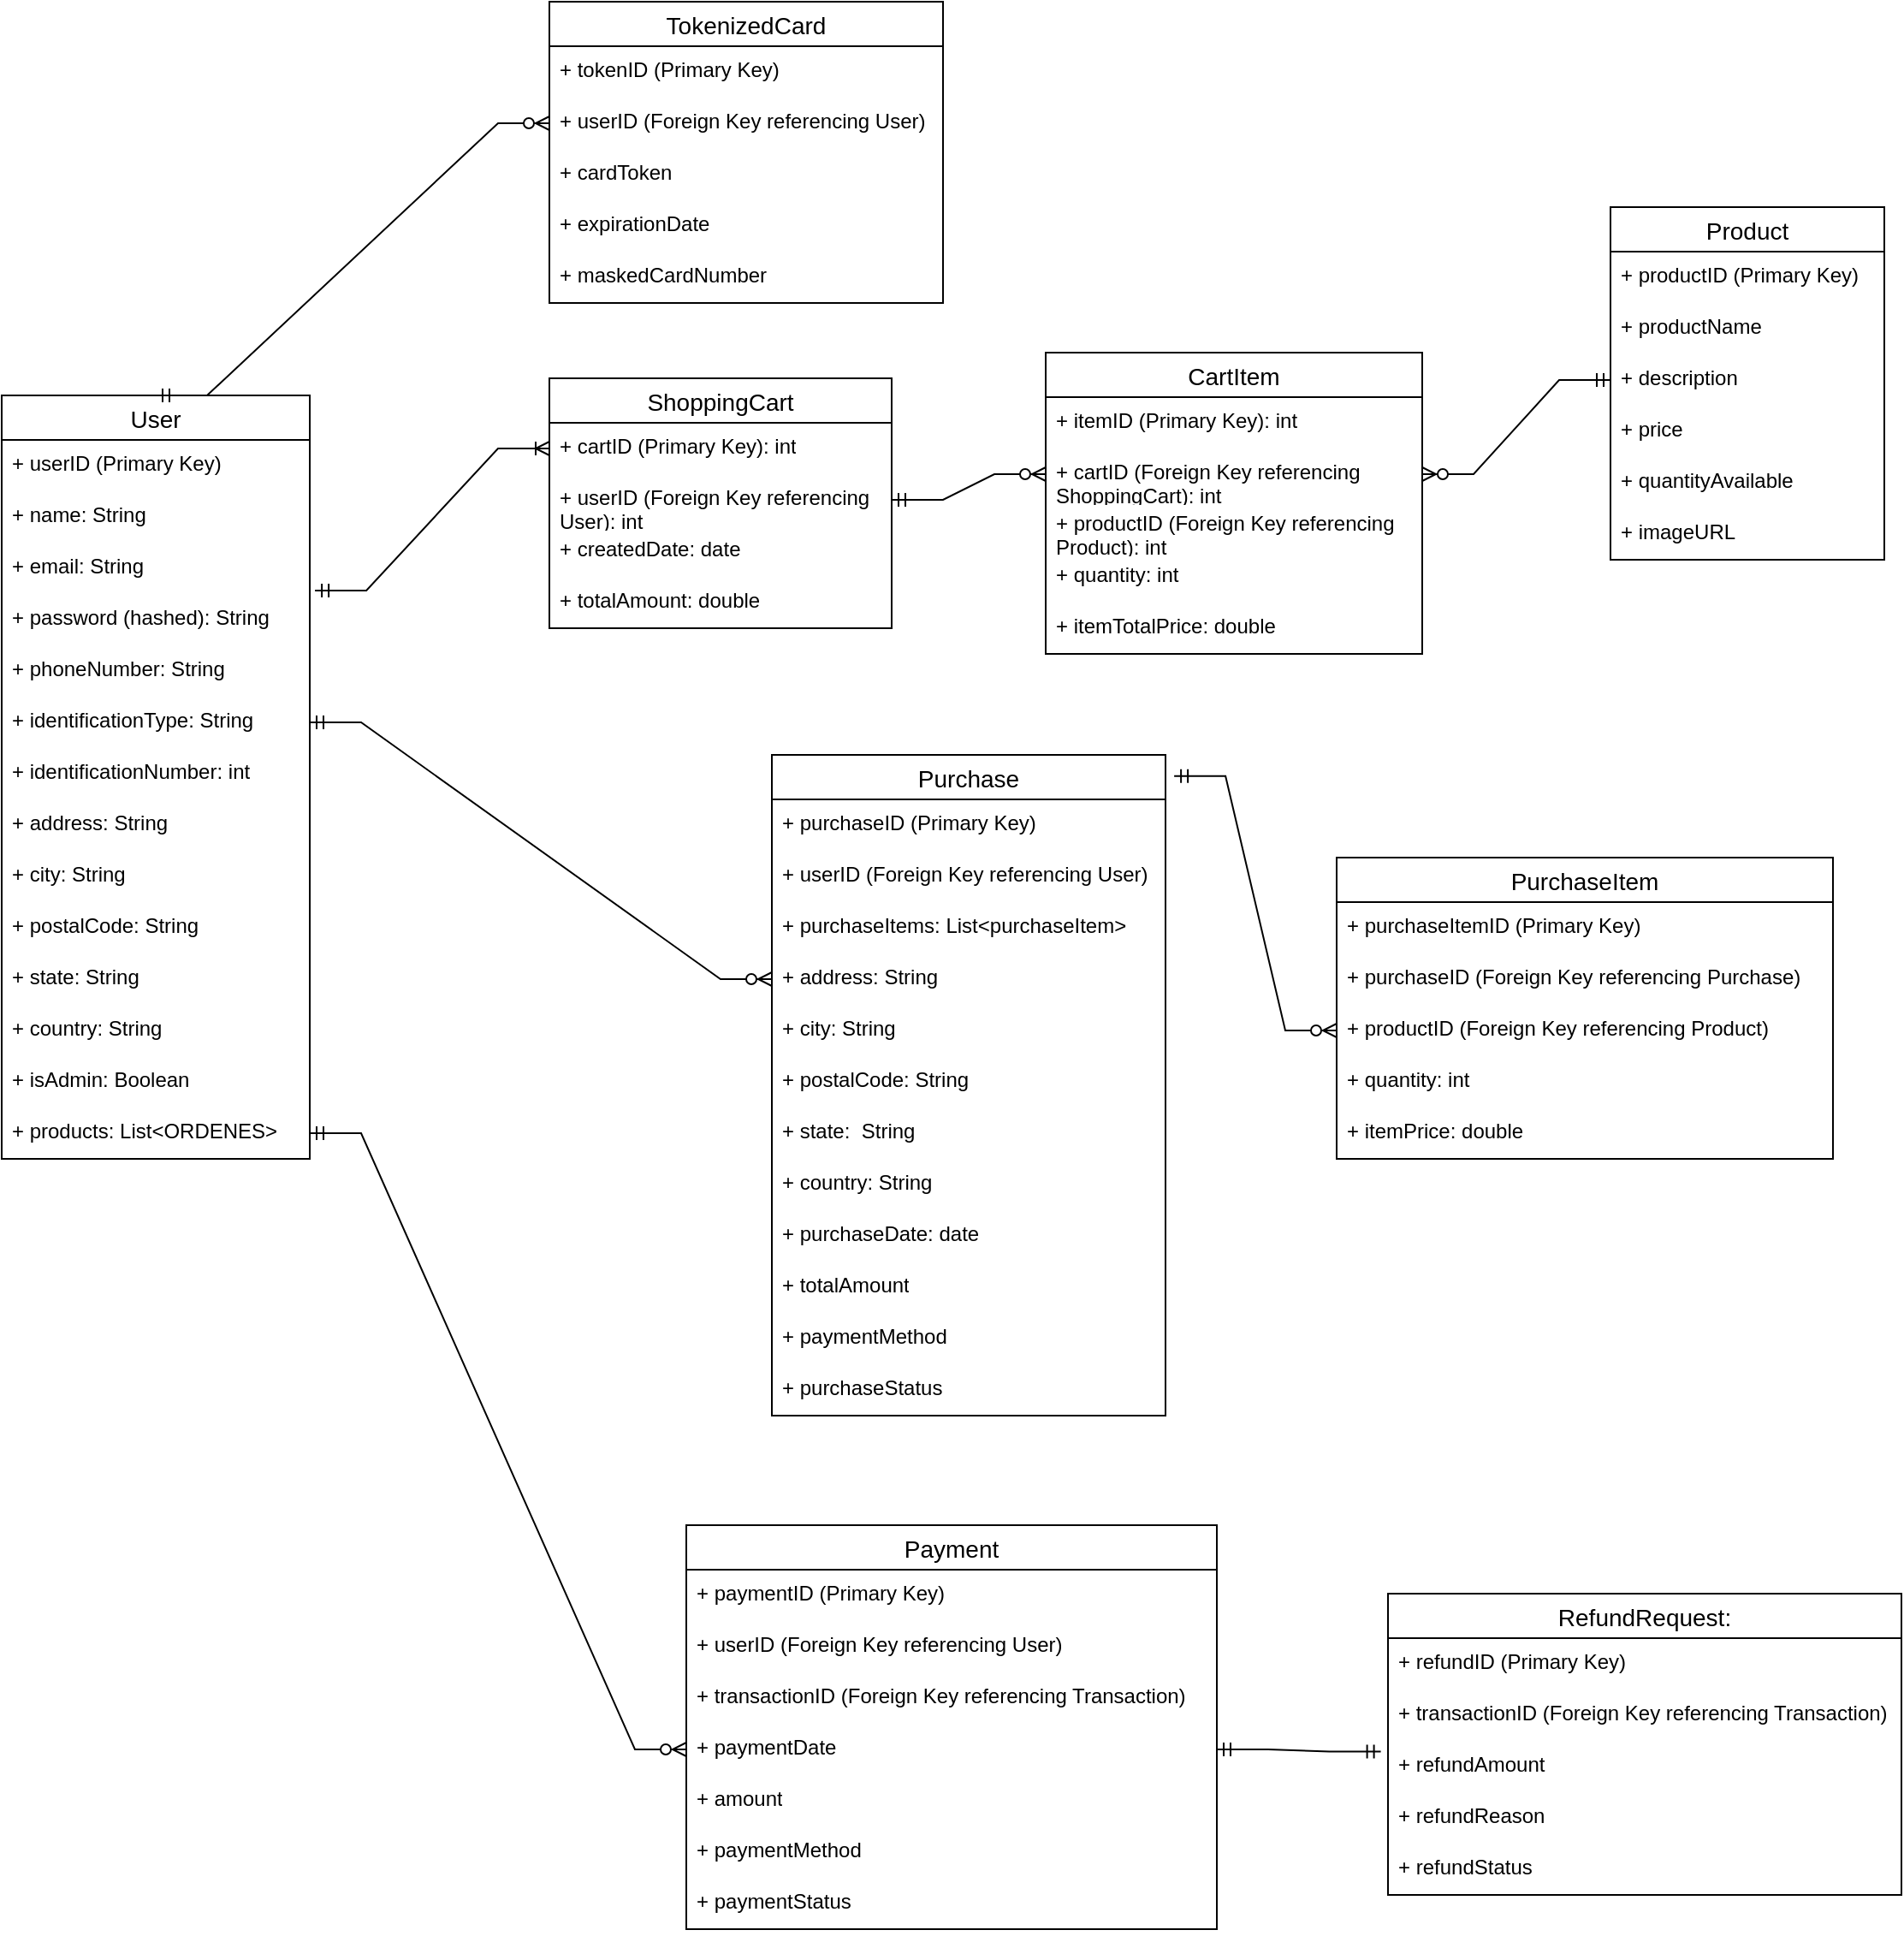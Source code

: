 <mxfile version="23.1.1" type="github">
  <diagram id="R2lEEEUBdFMjLlhIrx00" name="Page-1">
    <mxGraphModel dx="1379" dy="1756" grid="1" gridSize="10" guides="1" tooltips="1" connect="1" arrows="1" fold="1" page="1" pageScale="1" pageWidth="850" pageHeight="1100" math="0" shadow="0" extFonts="Permanent Marker^https://fonts.googleapis.com/css?family=Permanent+Marker">
      <root>
        <mxCell id="0" />
        <mxCell id="1" parent="0" />
        <mxCell id="R5RDyOjcecLHCs99hHvP-14" value="User" style="swimlane;fontStyle=0;childLayout=stackLayout;horizontal=1;startSize=26;horizontalStack=0;resizeParent=1;resizeParentMax=0;resizeLast=0;collapsible=1;marginBottom=0;align=center;fontSize=14;" parent="1" vertex="1">
          <mxGeometry x="90" y="80" width="180" height="446" as="geometry" />
        </mxCell>
        <mxCell id="R5RDyOjcecLHCs99hHvP-17" value="+&amp;nbsp;userID (Primary Key)" style="text;strokeColor=none;fillColor=none;spacingLeft=4;spacingRight=4;overflow=hidden;rotatable=0;points=[[0,0.5],[1,0.5]];portConstraint=eastwest;fontSize=12;whiteSpace=wrap;html=1;" parent="R5RDyOjcecLHCs99hHvP-14" vertex="1">
          <mxGeometry y="26" width="180" height="30" as="geometry" />
        </mxCell>
        <mxCell id="R5RDyOjcecLHCs99hHvP-18" value="+ name: String" style="text;strokeColor=none;fillColor=none;spacingLeft=4;spacingRight=4;overflow=hidden;rotatable=0;points=[[0,0.5],[1,0.5]];portConstraint=eastwest;fontSize=12;whiteSpace=wrap;html=1;" parent="R5RDyOjcecLHCs99hHvP-14" vertex="1">
          <mxGeometry y="56" width="180" height="30" as="geometry" />
        </mxCell>
        <mxCell id="R5RDyOjcecLHCs99hHvP-16" value="+ email: String" style="text;strokeColor=none;fillColor=none;spacingLeft=4;spacingRight=4;overflow=hidden;rotatable=0;points=[[0,0.5],[1,0.5]];portConstraint=eastwest;fontSize=12;whiteSpace=wrap;html=1;" parent="R5RDyOjcecLHCs99hHvP-14" vertex="1">
          <mxGeometry y="86" width="180" height="30" as="geometry" />
        </mxCell>
        <mxCell id="R5RDyOjcecLHCs99hHvP-19" value="+ password (hashed): String" style="text;strokeColor=none;fillColor=none;spacingLeft=4;spacingRight=4;overflow=hidden;rotatable=0;points=[[0,0.5],[1,0.5]];portConstraint=eastwest;fontSize=12;whiteSpace=wrap;html=1;" parent="R5RDyOjcecLHCs99hHvP-14" vertex="1">
          <mxGeometry y="116" width="180" height="30" as="geometry" />
        </mxCell>
        <mxCell id="R5RDyOjcecLHCs99hHvP-15" value="+ phoneNumber: String" style="text;strokeColor=none;fillColor=none;spacingLeft=4;spacingRight=4;overflow=hidden;rotatable=0;points=[[0,0.5],[1,0.5]];portConstraint=eastwest;fontSize=12;whiteSpace=wrap;html=1;" parent="R5RDyOjcecLHCs99hHvP-14" vertex="1">
          <mxGeometry y="146" width="180" height="30" as="geometry" />
        </mxCell>
        <mxCell id="R5RDyOjcecLHCs99hHvP-20" value="+ identificationType: String" style="text;strokeColor=none;fillColor=none;spacingLeft=4;spacingRight=4;overflow=hidden;rotatable=0;points=[[0,0.5],[1,0.5]];portConstraint=eastwest;fontSize=12;whiteSpace=wrap;html=1;" parent="R5RDyOjcecLHCs99hHvP-14" vertex="1">
          <mxGeometry y="176" width="180" height="30" as="geometry" />
        </mxCell>
        <mxCell id="R5RDyOjcecLHCs99hHvP-21" value="+ identificationNumber: int" style="text;strokeColor=none;fillColor=none;spacingLeft=4;spacingRight=4;overflow=hidden;rotatable=0;points=[[0,0.5],[1,0.5]];portConstraint=eastwest;fontSize=12;whiteSpace=wrap;html=1;" parent="R5RDyOjcecLHCs99hHvP-14" vertex="1">
          <mxGeometry y="206" width="180" height="30" as="geometry" />
        </mxCell>
        <mxCell id="R5RDyOjcecLHCs99hHvP-22" value="+ address: String" style="text;strokeColor=none;fillColor=none;spacingLeft=4;spacingRight=4;overflow=hidden;rotatable=0;points=[[0,0.5],[1,0.5]];portConstraint=eastwest;fontSize=12;whiteSpace=wrap;html=1;" parent="R5RDyOjcecLHCs99hHvP-14" vertex="1">
          <mxGeometry y="236" width="180" height="30" as="geometry" />
        </mxCell>
        <mxCell id="R5RDyOjcecLHCs99hHvP-23" value="+ city: String" style="text;strokeColor=none;fillColor=none;spacingLeft=4;spacingRight=4;overflow=hidden;rotatable=0;points=[[0,0.5],[1,0.5]];portConstraint=eastwest;fontSize=12;whiteSpace=wrap;html=1;" parent="R5RDyOjcecLHCs99hHvP-14" vertex="1">
          <mxGeometry y="266" width="180" height="30" as="geometry" />
        </mxCell>
        <mxCell id="R5RDyOjcecLHCs99hHvP-24" value="+ postalCode: String" style="text;strokeColor=none;fillColor=none;spacingLeft=4;spacingRight=4;overflow=hidden;rotatable=0;points=[[0,0.5],[1,0.5]];portConstraint=eastwest;fontSize=12;whiteSpace=wrap;html=1;" parent="R5RDyOjcecLHCs99hHvP-14" vertex="1">
          <mxGeometry y="296" width="180" height="30" as="geometry" />
        </mxCell>
        <mxCell id="R5RDyOjcecLHCs99hHvP-41" value="+ state: String" style="text;strokeColor=none;fillColor=none;spacingLeft=4;spacingRight=4;overflow=hidden;rotatable=0;points=[[0,0.5],[1,0.5]];portConstraint=eastwest;fontSize=12;whiteSpace=wrap;html=1;" parent="R5RDyOjcecLHCs99hHvP-14" vertex="1">
          <mxGeometry y="326" width="180" height="30" as="geometry" />
        </mxCell>
        <mxCell id="R5RDyOjcecLHCs99hHvP-69" value="+ country: String" style="text;strokeColor=none;fillColor=none;spacingLeft=4;spacingRight=4;overflow=hidden;rotatable=0;points=[[0,0.5],[1,0.5]];portConstraint=eastwest;fontSize=12;whiteSpace=wrap;html=1;" parent="R5RDyOjcecLHCs99hHvP-14" vertex="1">
          <mxGeometry y="356" width="180" height="30" as="geometry" />
        </mxCell>
        <mxCell id="R5RDyOjcecLHCs99hHvP-26" value="+ isAdmin: Boolean" style="text;strokeColor=none;fillColor=none;spacingLeft=4;spacingRight=4;overflow=hidden;rotatable=0;points=[[0,0.5],[1,0.5]];portConstraint=eastwest;fontSize=12;whiteSpace=wrap;html=1;" parent="R5RDyOjcecLHCs99hHvP-14" vertex="1">
          <mxGeometry y="386" width="180" height="30" as="geometry" />
        </mxCell>
        <mxCell id="R5RDyOjcecLHCs99hHvP-40" value="+ products: List&amp;lt;ORDENES&amp;gt;" style="text;strokeColor=none;fillColor=none;spacingLeft=4;spacingRight=4;overflow=hidden;rotatable=0;points=[[0,0.5],[1,0.5]];portConstraint=eastwest;fontSize=12;whiteSpace=wrap;html=1;" parent="R5RDyOjcecLHCs99hHvP-14" vertex="1">
          <mxGeometry y="416" width="180" height="30" as="geometry" />
        </mxCell>
        <mxCell id="R5RDyOjcecLHCs99hHvP-42" value="ShoppingCart" style="swimlane;fontStyle=0;childLayout=stackLayout;horizontal=1;startSize=26;horizontalStack=0;resizeParent=1;resizeParentMax=0;resizeLast=0;collapsible=1;marginBottom=0;align=center;fontSize=14;" parent="1" vertex="1">
          <mxGeometry x="410" y="70" width="200" height="146" as="geometry" />
        </mxCell>
        <mxCell id="R5RDyOjcecLHCs99hHvP-43" value="+ cartID (Primary Key): int" style="text;strokeColor=none;fillColor=none;spacingLeft=4;spacingRight=4;overflow=hidden;rotatable=0;points=[[0,0.5],[1,0.5]];portConstraint=eastwest;fontSize=12;whiteSpace=wrap;html=1;" parent="R5RDyOjcecLHCs99hHvP-42" vertex="1">
          <mxGeometry y="26" width="200" height="30" as="geometry" />
        </mxCell>
        <mxCell id="R5RDyOjcecLHCs99hHvP-44" value="+&amp;nbsp;userID (Foreign Key referencing User): int" style="text;strokeColor=none;fillColor=none;spacingLeft=4;spacingRight=4;overflow=hidden;rotatable=0;points=[[0,0.5],[1,0.5]];portConstraint=eastwest;fontSize=12;whiteSpace=wrap;html=1;" parent="R5RDyOjcecLHCs99hHvP-42" vertex="1">
          <mxGeometry y="56" width="200" height="30" as="geometry" />
        </mxCell>
        <mxCell id="R5RDyOjcecLHCs99hHvP-111" value="+&amp;nbsp;createdDate: date" style="text;strokeColor=none;fillColor=none;spacingLeft=4;spacingRight=4;overflow=hidden;rotatable=0;points=[[0,0.5],[1,0.5]];portConstraint=eastwest;fontSize=12;whiteSpace=wrap;html=1;" parent="R5RDyOjcecLHCs99hHvP-42" vertex="1">
          <mxGeometry y="86" width="200" height="30" as="geometry" />
        </mxCell>
        <mxCell id="R5RDyOjcecLHCs99hHvP-112" value="+ totalAmount: double" style="text;strokeColor=none;fillColor=none;spacingLeft=4;spacingRight=4;overflow=hidden;rotatable=0;points=[[0,0.5],[1,0.5]];portConstraint=eastwest;fontSize=12;whiteSpace=wrap;html=1;" parent="R5RDyOjcecLHCs99hHvP-42" vertex="1">
          <mxGeometry y="116" width="200" height="30" as="geometry" />
        </mxCell>
        <mxCell id="R5RDyOjcecLHCs99hHvP-48" value="Purchase" style="swimlane;fontStyle=0;childLayout=stackLayout;horizontal=1;startSize=26;horizontalStack=0;resizeParent=1;resizeParentMax=0;resizeLast=0;collapsible=1;marginBottom=0;align=center;fontSize=14;" parent="1" vertex="1">
          <mxGeometry x="540" y="290" width="230" height="386" as="geometry" />
        </mxCell>
        <mxCell id="R5RDyOjcecLHCs99hHvP-49" value="+&amp;nbsp;purchaseID (Primary Key)" style="text;strokeColor=none;fillColor=none;spacingLeft=4;spacingRight=4;overflow=hidden;rotatable=0;points=[[0,0.5],[1,0.5]];portConstraint=eastwest;fontSize=12;whiteSpace=wrap;html=1;" parent="R5RDyOjcecLHCs99hHvP-48" vertex="1">
          <mxGeometry y="26" width="230" height="30" as="geometry" />
        </mxCell>
        <mxCell id="R5RDyOjcecLHCs99hHvP-50" value="+&amp;nbsp;userID (Foreign Key referencing User)" style="text;strokeColor=none;fillColor=none;spacingLeft=4;spacingRight=4;overflow=hidden;rotatable=0;points=[[0,0.5],[1,0.5]];portConstraint=eastwest;fontSize=12;whiteSpace=wrap;html=1;" parent="R5RDyOjcecLHCs99hHvP-48" vertex="1">
          <mxGeometry y="56" width="230" height="30" as="geometry" />
        </mxCell>
        <mxCell id="R5RDyOjcecLHCs99hHvP-51" value="+ purchaseItems: List&amp;lt;purchaseItem&amp;gt;" style="text;strokeColor=none;fillColor=none;spacingLeft=4;spacingRight=4;overflow=hidden;rotatable=0;points=[[0,0.5],[1,0.5]];portConstraint=eastwest;fontSize=12;whiteSpace=wrap;html=1;" parent="R5RDyOjcecLHCs99hHvP-48" vertex="1">
          <mxGeometry y="86" width="230" height="30" as="geometry" />
        </mxCell>
        <mxCell id="R5RDyOjcecLHCs99hHvP-63" value="+ address: String" style="text;strokeColor=none;fillColor=none;spacingLeft=4;spacingRight=4;overflow=hidden;rotatable=0;points=[[0,0.5],[1,0.5]];portConstraint=eastwest;fontSize=12;whiteSpace=wrap;html=1;" parent="R5RDyOjcecLHCs99hHvP-48" vertex="1">
          <mxGeometry y="116" width="230" height="30" as="geometry" />
        </mxCell>
        <mxCell id="R5RDyOjcecLHCs99hHvP-64" value="+ city: String" style="text;strokeColor=none;fillColor=none;spacingLeft=4;spacingRight=4;overflow=hidden;rotatable=0;points=[[0,0.5],[1,0.5]];portConstraint=eastwest;fontSize=12;whiteSpace=wrap;html=1;" parent="R5RDyOjcecLHCs99hHvP-48" vertex="1">
          <mxGeometry y="146" width="230" height="30" as="geometry" />
        </mxCell>
        <mxCell id="R5RDyOjcecLHCs99hHvP-65" value="+ postalCode: String" style="text;strokeColor=none;fillColor=none;spacingLeft=4;spacingRight=4;overflow=hidden;rotatable=0;points=[[0,0.5],[1,0.5]];portConstraint=eastwest;fontSize=12;whiteSpace=wrap;html=1;" parent="R5RDyOjcecLHCs99hHvP-48" vertex="1">
          <mxGeometry y="176" width="230" height="30" as="geometry" />
        </mxCell>
        <mxCell id="R5RDyOjcecLHCs99hHvP-57" value="+ state:&amp;nbsp; String" style="text;strokeColor=none;fillColor=none;spacingLeft=4;spacingRight=4;overflow=hidden;rotatable=0;points=[[0,0.5],[1,0.5]];portConstraint=eastwest;fontSize=12;whiteSpace=wrap;html=1;" parent="R5RDyOjcecLHCs99hHvP-48" vertex="1">
          <mxGeometry y="206" width="230" height="30" as="geometry" />
        </mxCell>
        <mxCell id="R5RDyOjcecLHCs99hHvP-25" value="+ country: String" style="text;strokeColor=none;fillColor=none;spacingLeft=4;spacingRight=4;overflow=hidden;rotatable=0;points=[[0,0.5],[1,0.5]];portConstraint=eastwest;fontSize=12;whiteSpace=wrap;html=1;" parent="R5RDyOjcecLHCs99hHvP-48" vertex="1">
          <mxGeometry y="236" width="230" height="30" as="geometry" />
        </mxCell>
        <mxCell id="R5RDyOjcecLHCs99hHvP-58" value="+&amp;nbsp;purchaseDate: date" style="text;strokeColor=none;fillColor=none;spacingLeft=4;spacingRight=4;overflow=hidden;rotatable=0;points=[[0,0.5],[1,0.5]];portConstraint=eastwest;fontSize=12;whiteSpace=wrap;html=1;" parent="R5RDyOjcecLHCs99hHvP-48" vertex="1">
          <mxGeometry y="266" width="230" height="30" as="geometry" />
        </mxCell>
        <mxCell id="R5RDyOjcecLHCs99hHvP-122" value="+&amp;nbsp;totalAmount" style="text;strokeColor=none;fillColor=none;spacingLeft=4;spacingRight=4;overflow=hidden;rotatable=0;points=[[0,0.5],[1,0.5]];portConstraint=eastwest;fontSize=12;whiteSpace=wrap;html=1;" parent="R5RDyOjcecLHCs99hHvP-48" vertex="1">
          <mxGeometry y="296" width="230" height="30" as="geometry" />
        </mxCell>
        <mxCell id="R5RDyOjcecLHCs99hHvP-123" value="+&amp;nbsp;paymentMethod" style="text;strokeColor=none;fillColor=none;spacingLeft=4;spacingRight=4;overflow=hidden;rotatable=0;points=[[0,0.5],[1,0.5]];portConstraint=eastwest;fontSize=12;whiteSpace=wrap;html=1;" parent="R5RDyOjcecLHCs99hHvP-48" vertex="1">
          <mxGeometry y="326" width="230" height="30" as="geometry" />
        </mxCell>
        <mxCell id="R5RDyOjcecLHCs99hHvP-124" value="+&amp;nbsp;purchaseStatus" style="text;strokeColor=none;fillColor=none;spacingLeft=4;spacingRight=4;overflow=hidden;rotatable=0;points=[[0,0.5],[1,0.5]];portConstraint=eastwest;fontSize=12;whiteSpace=wrap;html=1;" parent="R5RDyOjcecLHCs99hHvP-48" vertex="1">
          <mxGeometry y="356" width="230" height="30" as="geometry" />
        </mxCell>
        <mxCell id="R5RDyOjcecLHCs99hHvP-70" value="" style="edgeStyle=entityRelationEdgeStyle;fontSize=12;html=1;endArrow=ERzeroToMany;startArrow=ERmandOne;rounded=0;exitX=1;exitY=0.5;exitDx=0;exitDy=0;entryX=0;entryY=0.5;entryDx=0;entryDy=0;" parent="1" source="R5RDyOjcecLHCs99hHvP-20" target="R5RDyOjcecLHCs99hHvP-63" edge="1">
          <mxGeometry width="100" height="100" relative="1" as="geometry">
            <mxPoint x="380" y="410" as="sourcePoint" />
            <mxPoint x="480" y="310" as="targetPoint" />
          </mxGeometry>
        </mxCell>
        <mxCell id="R5RDyOjcecLHCs99hHvP-71" value="" style="edgeStyle=entityRelationEdgeStyle;fontSize=12;html=1;endArrow=ERoneToMany;startArrow=ERmandOne;rounded=0;exitX=1.017;exitY=-0.067;exitDx=0;exitDy=0;exitPerimeter=0;entryX=0;entryY=0.5;entryDx=0;entryDy=0;" parent="1" source="R5RDyOjcecLHCs99hHvP-19" target="R5RDyOjcecLHCs99hHvP-43" edge="1">
          <mxGeometry width="100" height="100" relative="1" as="geometry">
            <mxPoint x="380" y="410" as="sourcePoint" />
            <mxPoint x="480" y="310" as="targetPoint" />
            <Array as="points">
              <mxPoint x="300" y="180" />
            </Array>
          </mxGeometry>
        </mxCell>
        <mxCell id="R5RDyOjcecLHCs99hHvP-72" value="TokenizedCard" style="swimlane;fontStyle=0;childLayout=stackLayout;horizontal=1;startSize=26;horizontalStack=0;resizeParent=1;resizeParentMax=0;resizeLast=0;collapsible=1;marginBottom=0;align=center;fontSize=14;" parent="1" vertex="1">
          <mxGeometry x="410" y="-150" width="230" height="176" as="geometry" />
        </mxCell>
        <mxCell id="R5RDyOjcecLHCs99hHvP-73" value="+&amp;nbsp;tokenID (Primary Key)" style="text;strokeColor=none;fillColor=none;spacingLeft=4;spacingRight=4;overflow=hidden;rotatable=0;points=[[0,0.5],[1,0.5]];portConstraint=eastwest;fontSize=12;whiteSpace=wrap;html=1;" parent="R5RDyOjcecLHCs99hHvP-72" vertex="1">
          <mxGeometry y="26" width="230" height="30" as="geometry" />
        </mxCell>
        <mxCell id="R5RDyOjcecLHCs99hHvP-74" value="+&amp;nbsp;userID (Foreign Key referencing User)" style="text;strokeColor=none;fillColor=none;spacingLeft=4;spacingRight=4;overflow=hidden;rotatable=0;points=[[0,0.5],[1,0.5]];portConstraint=eastwest;fontSize=12;whiteSpace=wrap;html=1;" parent="R5RDyOjcecLHCs99hHvP-72" vertex="1">
          <mxGeometry y="56" width="230" height="30" as="geometry" />
        </mxCell>
        <mxCell id="R5RDyOjcecLHCs99hHvP-75" value="+&amp;nbsp;cardToken" style="text;strokeColor=none;fillColor=none;spacingLeft=4;spacingRight=4;overflow=hidden;rotatable=0;points=[[0,0.5],[1,0.5]];portConstraint=eastwest;fontSize=12;whiteSpace=wrap;html=1;" parent="R5RDyOjcecLHCs99hHvP-72" vertex="1">
          <mxGeometry y="86" width="230" height="30" as="geometry" />
        </mxCell>
        <mxCell id="R5RDyOjcecLHCs99hHvP-96" value="+&amp;nbsp;expirationDate" style="text;strokeColor=none;fillColor=none;spacingLeft=4;spacingRight=4;overflow=hidden;rotatable=0;points=[[0,0.5],[1,0.5]];portConstraint=eastwest;fontSize=12;whiteSpace=wrap;html=1;" parent="R5RDyOjcecLHCs99hHvP-72" vertex="1">
          <mxGeometry y="116" width="230" height="30" as="geometry" />
        </mxCell>
        <mxCell id="R5RDyOjcecLHCs99hHvP-97" value="+&amp;nbsp;maskedCardNumber" style="text;strokeColor=none;fillColor=none;spacingLeft=4;spacingRight=4;overflow=hidden;rotatable=0;points=[[0,0.5],[1,0.5]];portConstraint=eastwest;fontSize=12;whiteSpace=wrap;html=1;" parent="R5RDyOjcecLHCs99hHvP-72" vertex="1">
          <mxGeometry y="146" width="230" height="30" as="geometry" />
        </mxCell>
        <mxCell id="R5RDyOjcecLHCs99hHvP-76" value="PurchaseItem" style="swimlane;fontStyle=0;childLayout=stackLayout;horizontal=1;startSize=26;horizontalStack=0;resizeParent=1;resizeParentMax=0;resizeLast=0;collapsible=1;marginBottom=0;align=center;fontSize=14;" parent="1" vertex="1">
          <mxGeometry x="870" y="350" width="290" height="176" as="geometry" />
        </mxCell>
        <mxCell id="R5RDyOjcecLHCs99hHvP-77" value="+&amp;nbsp;purchaseItemID (Primary Key)" style="text;strokeColor=none;fillColor=none;spacingLeft=4;spacingRight=4;overflow=hidden;rotatable=0;points=[[0,0.5],[1,0.5]];portConstraint=eastwest;fontSize=12;whiteSpace=wrap;html=1;" parent="R5RDyOjcecLHCs99hHvP-76" vertex="1">
          <mxGeometry y="26" width="290" height="30" as="geometry" />
        </mxCell>
        <mxCell id="R5RDyOjcecLHCs99hHvP-78" value="+&amp;nbsp;purchaseID (Foreign Key referencing Purchase)" style="text;strokeColor=none;fillColor=none;spacingLeft=4;spacingRight=4;overflow=hidden;rotatable=0;points=[[0,0.5],[1,0.5]];portConstraint=eastwest;fontSize=12;whiteSpace=wrap;html=1;" parent="R5RDyOjcecLHCs99hHvP-76" vertex="1">
          <mxGeometry y="56" width="290" height="30" as="geometry" />
        </mxCell>
        <mxCell id="R5RDyOjcecLHCs99hHvP-79" value="+&amp;nbsp;productID (Foreign Key referencing Product)" style="text;strokeColor=none;fillColor=none;spacingLeft=4;spacingRight=4;overflow=hidden;rotatable=0;points=[[0,0.5],[1,0.5]];portConstraint=eastwest;fontSize=12;whiteSpace=wrap;html=1;" parent="R5RDyOjcecLHCs99hHvP-76" vertex="1">
          <mxGeometry y="86" width="290" height="30" as="geometry" />
        </mxCell>
        <mxCell id="R5RDyOjcecLHCs99hHvP-120" value="+&amp;nbsp;quantity: int" style="text;strokeColor=none;fillColor=none;spacingLeft=4;spacingRight=4;overflow=hidden;rotatable=0;points=[[0,0.5],[1,0.5]];portConstraint=eastwest;fontSize=12;whiteSpace=wrap;html=1;" parent="R5RDyOjcecLHCs99hHvP-76" vertex="1">
          <mxGeometry y="116" width="290" height="30" as="geometry" />
        </mxCell>
        <mxCell id="R5RDyOjcecLHCs99hHvP-121" value="+&amp;nbsp;itemPrice: double" style="text;strokeColor=none;fillColor=none;spacingLeft=4;spacingRight=4;overflow=hidden;rotatable=0;points=[[0,0.5],[1,0.5]];portConstraint=eastwest;fontSize=12;whiteSpace=wrap;html=1;" parent="R5RDyOjcecLHCs99hHvP-76" vertex="1">
          <mxGeometry y="146" width="290" height="30" as="geometry" />
        </mxCell>
        <mxCell id="R5RDyOjcecLHCs99hHvP-80" value="Product" style="swimlane;fontStyle=0;childLayout=stackLayout;horizontal=1;startSize=26;horizontalStack=0;resizeParent=1;resizeParentMax=0;resizeLast=0;collapsible=1;marginBottom=0;align=center;fontSize=14;" parent="1" vertex="1">
          <mxGeometry x="1030" y="-30" width="160" height="206" as="geometry" />
        </mxCell>
        <mxCell id="R5RDyOjcecLHCs99hHvP-81" value="+&amp;nbsp;productID (Primary Key)" style="text;strokeColor=none;fillColor=none;spacingLeft=4;spacingRight=4;overflow=hidden;rotatable=0;points=[[0,0.5],[1,0.5]];portConstraint=eastwest;fontSize=12;whiteSpace=wrap;html=1;" parent="R5RDyOjcecLHCs99hHvP-80" vertex="1">
          <mxGeometry y="26" width="160" height="30" as="geometry" />
        </mxCell>
        <mxCell id="R5RDyOjcecLHCs99hHvP-82" value="+&amp;nbsp;productName" style="text;strokeColor=none;fillColor=none;spacingLeft=4;spacingRight=4;overflow=hidden;rotatable=0;points=[[0,0.5],[1,0.5]];portConstraint=eastwest;fontSize=12;whiteSpace=wrap;html=1;" parent="R5RDyOjcecLHCs99hHvP-80" vertex="1">
          <mxGeometry y="56" width="160" height="30" as="geometry" />
        </mxCell>
        <mxCell id="R5RDyOjcecLHCs99hHvP-83" value="+&amp;nbsp;description" style="text;strokeColor=none;fillColor=none;spacingLeft=4;spacingRight=4;overflow=hidden;rotatable=0;points=[[0,0.5],[1,0.5]];portConstraint=eastwest;fontSize=12;whiteSpace=wrap;html=1;" parent="R5RDyOjcecLHCs99hHvP-80" vertex="1">
          <mxGeometry y="86" width="160" height="30" as="geometry" />
        </mxCell>
        <mxCell id="R5RDyOjcecLHCs99hHvP-105" value="+&amp;nbsp;price" style="text;strokeColor=none;fillColor=none;spacingLeft=4;spacingRight=4;overflow=hidden;rotatable=0;points=[[0,0.5],[1,0.5]];portConstraint=eastwest;fontSize=12;whiteSpace=wrap;html=1;" parent="R5RDyOjcecLHCs99hHvP-80" vertex="1">
          <mxGeometry y="116" width="160" height="30" as="geometry" />
        </mxCell>
        <mxCell id="R5RDyOjcecLHCs99hHvP-106" value="+&amp;nbsp;quantityAvailable" style="text;strokeColor=none;fillColor=none;spacingLeft=4;spacingRight=4;overflow=hidden;rotatable=0;points=[[0,0.5],[1,0.5]];portConstraint=eastwest;fontSize=12;whiteSpace=wrap;html=1;" parent="R5RDyOjcecLHCs99hHvP-80" vertex="1">
          <mxGeometry y="146" width="160" height="30" as="geometry" />
        </mxCell>
        <mxCell id="R5RDyOjcecLHCs99hHvP-107" value="+&amp;nbsp;imageURL" style="text;strokeColor=none;fillColor=none;spacingLeft=4;spacingRight=4;overflow=hidden;rotatable=0;points=[[0,0.5],[1,0.5]];portConstraint=eastwest;fontSize=12;whiteSpace=wrap;html=1;" parent="R5RDyOjcecLHCs99hHvP-80" vertex="1">
          <mxGeometry y="176" width="160" height="30" as="geometry" />
        </mxCell>
        <mxCell id="R5RDyOjcecLHCs99hHvP-90" value="RefundRequest:" style="swimlane;fontStyle=0;childLayout=stackLayout;horizontal=1;startSize=26;horizontalStack=0;resizeParent=1;resizeParentMax=0;resizeLast=0;collapsible=1;marginBottom=0;align=center;fontSize=14;" parent="1" vertex="1">
          <mxGeometry x="900" y="780" width="300" height="176" as="geometry" />
        </mxCell>
        <mxCell id="R5RDyOjcecLHCs99hHvP-91" value="+ refundID (Primary Key)" style="text;strokeColor=none;fillColor=none;spacingLeft=4;spacingRight=4;overflow=hidden;rotatable=0;points=[[0,0.5],[1,0.5]];portConstraint=eastwest;fontSize=12;whiteSpace=wrap;html=1;" parent="R5RDyOjcecLHCs99hHvP-90" vertex="1">
          <mxGeometry y="26" width="300" height="30" as="geometry" />
        </mxCell>
        <mxCell id="R5RDyOjcecLHCs99hHvP-92" value="+&amp;nbsp;transactionID (Foreign Key referencing Transaction)" style="text;strokeColor=none;fillColor=none;spacingLeft=4;spacingRight=4;overflow=hidden;rotatable=0;points=[[0,0.5],[1,0.5]];portConstraint=eastwest;fontSize=12;whiteSpace=wrap;html=1;" parent="R5RDyOjcecLHCs99hHvP-90" vertex="1">
          <mxGeometry y="56" width="300" height="30" as="geometry" />
        </mxCell>
        <mxCell id="R5RDyOjcecLHCs99hHvP-93" value="+&amp;nbsp;refundAmount" style="text;strokeColor=none;fillColor=none;spacingLeft=4;spacingRight=4;overflow=hidden;rotatable=0;points=[[0,0.5],[1,0.5]];portConstraint=eastwest;fontSize=12;whiteSpace=wrap;html=1;" parent="R5RDyOjcecLHCs99hHvP-90" vertex="1">
          <mxGeometry y="86" width="300" height="30" as="geometry" />
        </mxCell>
        <mxCell id="R5RDyOjcecLHCs99hHvP-94" value="+&amp;nbsp;refundReason" style="text;strokeColor=none;fillColor=none;spacingLeft=4;spacingRight=4;overflow=hidden;rotatable=0;points=[[0,0.5],[1,0.5]];portConstraint=eastwest;fontSize=12;whiteSpace=wrap;html=1;" parent="R5RDyOjcecLHCs99hHvP-90" vertex="1">
          <mxGeometry y="116" width="300" height="30" as="geometry" />
        </mxCell>
        <mxCell id="R5RDyOjcecLHCs99hHvP-95" value="+&amp;nbsp;refundStatus" style="text;strokeColor=none;fillColor=none;spacingLeft=4;spacingRight=4;overflow=hidden;rotatable=0;points=[[0,0.5],[1,0.5]];portConstraint=eastwest;fontSize=12;whiteSpace=wrap;html=1;" parent="R5RDyOjcecLHCs99hHvP-90" vertex="1">
          <mxGeometry y="146" width="300" height="30" as="geometry" />
        </mxCell>
        <mxCell id="R5RDyOjcecLHCs99hHvP-114" value="CartItem" style="swimlane;fontStyle=0;childLayout=stackLayout;horizontal=1;startSize=26;horizontalStack=0;resizeParent=1;resizeParentMax=0;resizeLast=0;collapsible=1;marginBottom=0;align=center;fontSize=14;" parent="1" vertex="1">
          <mxGeometry x="700" y="55" width="220" height="176" as="geometry" />
        </mxCell>
        <mxCell id="R5RDyOjcecLHCs99hHvP-115" value="+&amp;nbsp;itemID (Primary Key): int" style="text;strokeColor=none;fillColor=none;spacingLeft=4;spacingRight=4;overflow=hidden;rotatable=0;points=[[0,0.5],[1,0.5]];portConstraint=eastwest;fontSize=12;whiteSpace=wrap;html=1;" parent="R5RDyOjcecLHCs99hHvP-114" vertex="1">
          <mxGeometry y="26" width="220" height="30" as="geometry" />
        </mxCell>
        <mxCell id="R5RDyOjcecLHCs99hHvP-116" value="+&amp;nbsp;cartID (Foreign Key referencing ShoppingCart): int" style="text;strokeColor=none;fillColor=none;spacingLeft=4;spacingRight=4;overflow=hidden;rotatable=0;points=[[0,0.5],[1,0.5]];portConstraint=eastwest;fontSize=12;whiteSpace=wrap;html=1;" parent="R5RDyOjcecLHCs99hHvP-114" vertex="1">
          <mxGeometry y="56" width="220" height="30" as="geometry" />
        </mxCell>
        <mxCell id="R5RDyOjcecLHCs99hHvP-117" value="+&amp;nbsp;productID (Foreign Key referencing Product): int" style="text;strokeColor=none;fillColor=none;spacingLeft=4;spacingRight=4;overflow=hidden;rotatable=0;points=[[0,0.5],[1,0.5]];portConstraint=eastwest;fontSize=12;whiteSpace=wrap;html=1;" parent="R5RDyOjcecLHCs99hHvP-114" vertex="1">
          <mxGeometry y="86" width="220" height="30" as="geometry" />
        </mxCell>
        <mxCell id="R5RDyOjcecLHCs99hHvP-118" value="+&amp;nbsp;quantity: int" style="text;strokeColor=none;fillColor=none;spacingLeft=4;spacingRight=4;overflow=hidden;rotatable=0;points=[[0,0.5],[1,0.5]];portConstraint=eastwest;fontSize=12;whiteSpace=wrap;html=1;" parent="R5RDyOjcecLHCs99hHvP-114" vertex="1">
          <mxGeometry y="116" width="220" height="30" as="geometry" />
        </mxCell>
        <mxCell id="R5RDyOjcecLHCs99hHvP-119" value="+ itemTotalPrice: double" style="text;strokeColor=none;fillColor=none;spacingLeft=4;spacingRight=4;overflow=hidden;rotatable=0;points=[[0,0.5],[1,0.5]];portConstraint=eastwest;fontSize=12;whiteSpace=wrap;html=1;" parent="R5RDyOjcecLHCs99hHvP-114" vertex="1">
          <mxGeometry y="146" width="220" height="30" as="geometry" />
        </mxCell>
        <mxCell id="R5RDyOjcecLHCs99hHvP-125" value="Payment" style="swimlane;fontStyle=0;childLayout=stackLayout;horizontal=1;startSize=26;horizontalStack=0;resizeParent=1;resizeParentMax=0;resizeLast=0;collapsible=1;marginBottom=0;align=center;fontSize=14;" parent="1" vertex="1">
          <mxGeometry x="490" y="740" width="310" height="236" as="geometry" />
        </mxCell>
        <mxCell id="R5RDyOjcecLHCs99hHvP-126" value="+&amp;nbsp;paymentID (Primary Key)" style="text;strokeColor=none;fillColor=none;spacingLeft=4;spacingRight=4;overflow=hidden;rotatable=0;points=[[0,0.5],[1,0.5]];portConstraint=eastwest;fontSize=12;whiteSpace=wrap;html=1;" parent="R5RDyOjcecLHCs99hHvP-125" vertex="1">
          <mxGeometry y="26" width="310" height="30" as="geometry" />
        </mxCell>
        <mxCell id="R5RDyOjcecLHCs99hHvP-127" value="+&amp;nbsp;userID (Foreign Key referencing User)" style="text;strokeColor=none;fillColor=none;spacingLeft=4;spacingRight=4;overflow=hidden;rotatable=0;points=[[0,0.5],[1,0.5]];portConstraint=eastwest;fontSize=12;whiteSpace=wrap;html=1;" parent="R5RDyOjcecLHCs99hHvP-125" vertex="1">
          <mxGeometry y="56" width="310" height="30" as="geometry" />
        </mxCell>
        <mxCell id="R5RDyOjcecLHCs99hHvP-128" value="+&amp;nbsp;transactionID (Foreign Key referencing Transaction)" style="text;strokeColor=none;fillColor=none;spacingLeft=4;spacingRight=4;overflow=hidden;rotatable=0;points=[[0,0.5],[1,0.5]];portConstraint=eastwest;fontSize=12;whiteSpace=wrap;html=1;" parent="R5RDyOjcecLHCs99hHvP-125" vertex="1">
          <mxGeometry y="86" width="310" height="30" as="geometry" />
        </mxCell>
        <mxCell id="R5RDyOjcecLHCs99hHvP-129" value="+&amp;nbsp;paymentDate" style="text;strokeColor=none;fillColor=none;spacingLeft=4;spacingRight=4;overflow=hidden;rotatable=0;points=[[0,0.5],[1,0.5]];portConstraint=eastwest;fontSize=12;whiteSpace=wrap;html=1;" parent="R5RDyOjcecLHCs99hHvP-125" vertex="1">
          <mxGeometry y="116" width="310" height="30" as="geometry" />
        </mxCell>
        <mxCell id="R5RDyOjcecLHCs99hHvP-130" value="+&amp;nbsp;amount" style="text;strokeColor=none;fillColor=none;spacingLeft=4;spacingRight=4;overflow=hidden;rotatable=0;points=[[0,0.5],[1,0.5]];portConstraint=eastwest;fontSize=12;whiteSpace=wrap;html=1;" parent="R5RDyOjcecLHCs99hHvP-125" vertex="1">
          <mxGeometry y="146" width="310" height="30" as="geometry" />
        </mxCell>
        <mxCell id="R5RDyOjcecLHCs99hHvP-131" value="+&amp;nbsp;paymentMethod" style="text;strokeColor=none;fillColor=none;spacingLeft=4;spacingRight=4;overflow=hidden;rotatable=0;points=[[0,0.5],[1,0.5]];portConstraint=eastwest;fontSize=12;whiteSpace=wrap;html=1;" parent="R5RDyOjcecLHCs99hHvP-125" vertex="1">
          <mxGeometry y="176" width="310" height="30" as="geometry" />
        </mxCell>
        <mxCell id="R5RDyOjcecLHCs99hHvP-132" value="+&amp;nbsp;paymentStatus" style="text;strokeColor=none;fillColor=none;spacingLeft=4;spacingRight=4;overflow=hidden;rotatable=0;points=[[0,0.5],[1,0.5]];portConstraint=eastwest;fontSize=12;whiteSpace=wrap;html=1;" parent="R5RDyOjcecLHCs99hHvP-125" vertex="1">
          <mxGeometry y="206" width="310" height="30" as="geometry" />
        </mxCell>
        <mxCell id="R5RDyOjcecLHCs99hHvP-133" value="" style="edgeStyle=entityRelationEdgeStyle;fontSize=12;html=1;endArrow=ERzeroToMany;startArrow=ERmandOne;rounded=0;exitX=1.022;exitY=0.032;exitDx=0;exitDy=0;entryX=0;entryY=0.5;entryDx=0;entryDy=0;exitPerimeter=0;" parent="1" source="R5RDyOjcecLHCs99hHvP-48" target="R5RDyOjcecLHCs99hHvP-79" edge="1">
          <mxGeometry width="100" height="100" relative="1" as="geometry">
            <mxPoint x="280" y="281" as="sourcePoint" />
            <mxPoint x="560" y="451" as="targetPoint" />
            <Array as="points">
              <mxPoint x="780" y="440" />
            </Array>
          </mxGeometry>
        </mxCell>
        <mxCell id="R5RDyOjcecLHCs99hHvP-134" value="" style="edgeStyle=entityRelationEdgeStyle;fontSize=12;html=1;endArrow=ERzeroToMany;startArrow=ERmandOne;rounded=0;entryX=0;entryY=0.5;entryDx=0;entryDy=0;" parent="1" source="R5RDyOjcecLHCs99hHvP-40" target="R5RDyOjcecLHCs99hHvP-129" edge="1">
          <mxGeometry width="100" height="100" relative="1" as="geometry">
            <mxPoint x="280" y="281" as="sourcePoint" />
            <mxPoint x="560" y="451" as="targetPoint" />
            <Array as="points">
              <mxPoint x="270" y="500" />
              <mxPoint x="40" y="650" />
              <mxPoint x="80" y="650" />
              <mxPoint x="80" y="650" />
            </Array>
          </mxGeometry>
        </mxCell>
        <mxCell id="R5RDyOjcecLHCs99hHvP-135" value="" style="edgeStyle=entityRelationEdgeStyle;fontSize=12;html=1;endArrow=ERmandOne;startArrow=ERmandOne;rounded=0;exitX=1;exitY=0.5;exitDx=0;exitDy=0;entryX=-0.014;entryY=0.21;entryDx=0;entryDy=0;entryPerimeter=0;" parent="1" source="R5RDyOjcecLHCs99hHvP-129" target="R5RDyOjcecLHCs99hHvP-93" edge="1">
          <mxGeometry width="100" height="100" relative="1" as="geometry">
            <mxPoint x="640" y="680" as="sourcePoint" />
            <mxPoint x="740" y="580" as="targetPoint" />
          </mxGeometry>
        </mxCell>
        <mxCell id="R5RDyOjcecLHCs99hHvP-137" value="" style="edgeStyle=entityRelationEdgeStyle;fontSize=12;html=1;endArrow=ERzeroToMany;startArrow=ERmandOne;rounded=0;exitX=0.5;exitY=0;exitDx=0;exitDy=0;entryX=0;entryY=0.5;entryDx=0;entryDy=0;" parent="1" source="R5RDyOjcecLHCs99hHvP-14" target="R5RDyOjcecLHCs99hHvP-74" edge="1">
          <mxGeometry width="100" height="100" relative="1" as="geometry">
            <mxPoint x="280" y="281" as="sourcePoint" />
            <mxPoint x="560" y="451" as="targetPoint" />
          </mxGeometry>
        </mxCell>
        <mxCell id="R5RDyOjcecLHCs99hHvP-138" value="" style="edgeStyle=entityRelationEdgeStyle;fontSize=12;html=1;endArrow=ERzeroToMany;startArrow=ERmandOne;rounded=0;entryX=0;entryY=0.5;entryDx=0;entryDy=0;" parent="1" source="R5RDyOjcecLHCs99hHvP-44" target="R5RDyOjcecLHCs99hHvP-116" edge="1">
          <mxGeometry width="100" height="100" relative="1" as="geometry">
            <mxPoint x="190" y="90" as="sourcePoint" />
            <mxPoint x="310" y="-69" as="targetPoint" />
          </mxGeometry>
        </mxCell>
        <mxCell id="R5RDyOjcecLHCs99hHvP-143" value="" style="edgeStyle=entityRelationEdgeStyle;fontSize=12;html=1;endArrow=ERzeroToMany;startArrow=ERmandOne;rounded=0;entryX=1;entryY=0.5;entryDx=0;entryDy=0;exitX=0;exitY=0.5;exitDx=0;exitDy=0;" parent="1" source="R5RDyOjcecLHCs99hHvP-83" target="R5RDyOjcecLHCs99hHvP-116" edge="1">
          <mxGeometry width="100" height="100" relative="1" as="geometry">
            <mxPoint x="620" y="151" as="sourcePoint" />
            <mxPoint x="700" y="151" as="targetPoint" />
          </mxGeometry>
        </mxCell>
      </root>
    </mxGraphModel>
  </diagram>
</mxfile>

